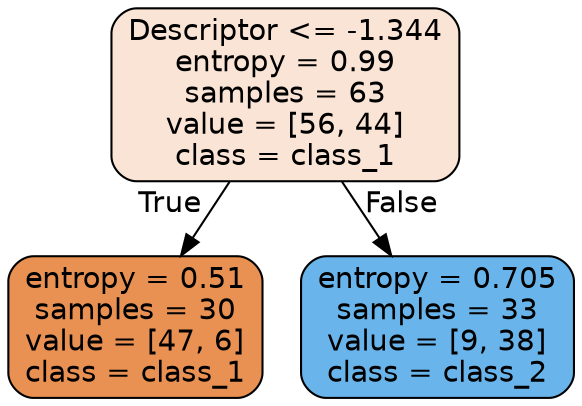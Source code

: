digraph Tree {
node [shape=box, style="filled, rounded", color="black", fontname="helvetica"] ;
edge [fontname="helvetica"] ;
0 [label="Descriptor <= -1.344\nentropy = 0.99\nsamples = 63\nvalue = [56, 44]\nclass = class_1", fillcolor="#f9e4d5"] ;
1 [label="entropy = 0.51\nsamples = 30\nvalue = [47, 6]\nclass = class_1", fillcolor="#e89152"] ;
0 -> 1 [labeldistance=2.5, labelangle=45, headlabel="True"] ;
2 [label="entropy = 0.705\nsamples = 33\nvalue = [9, 38]\nclass = class_2", fillcolor="#68b4eb"] ;
0 -> 2 [labeldistance=2.5, labelangle=-45, headlabel="False"] ;
}